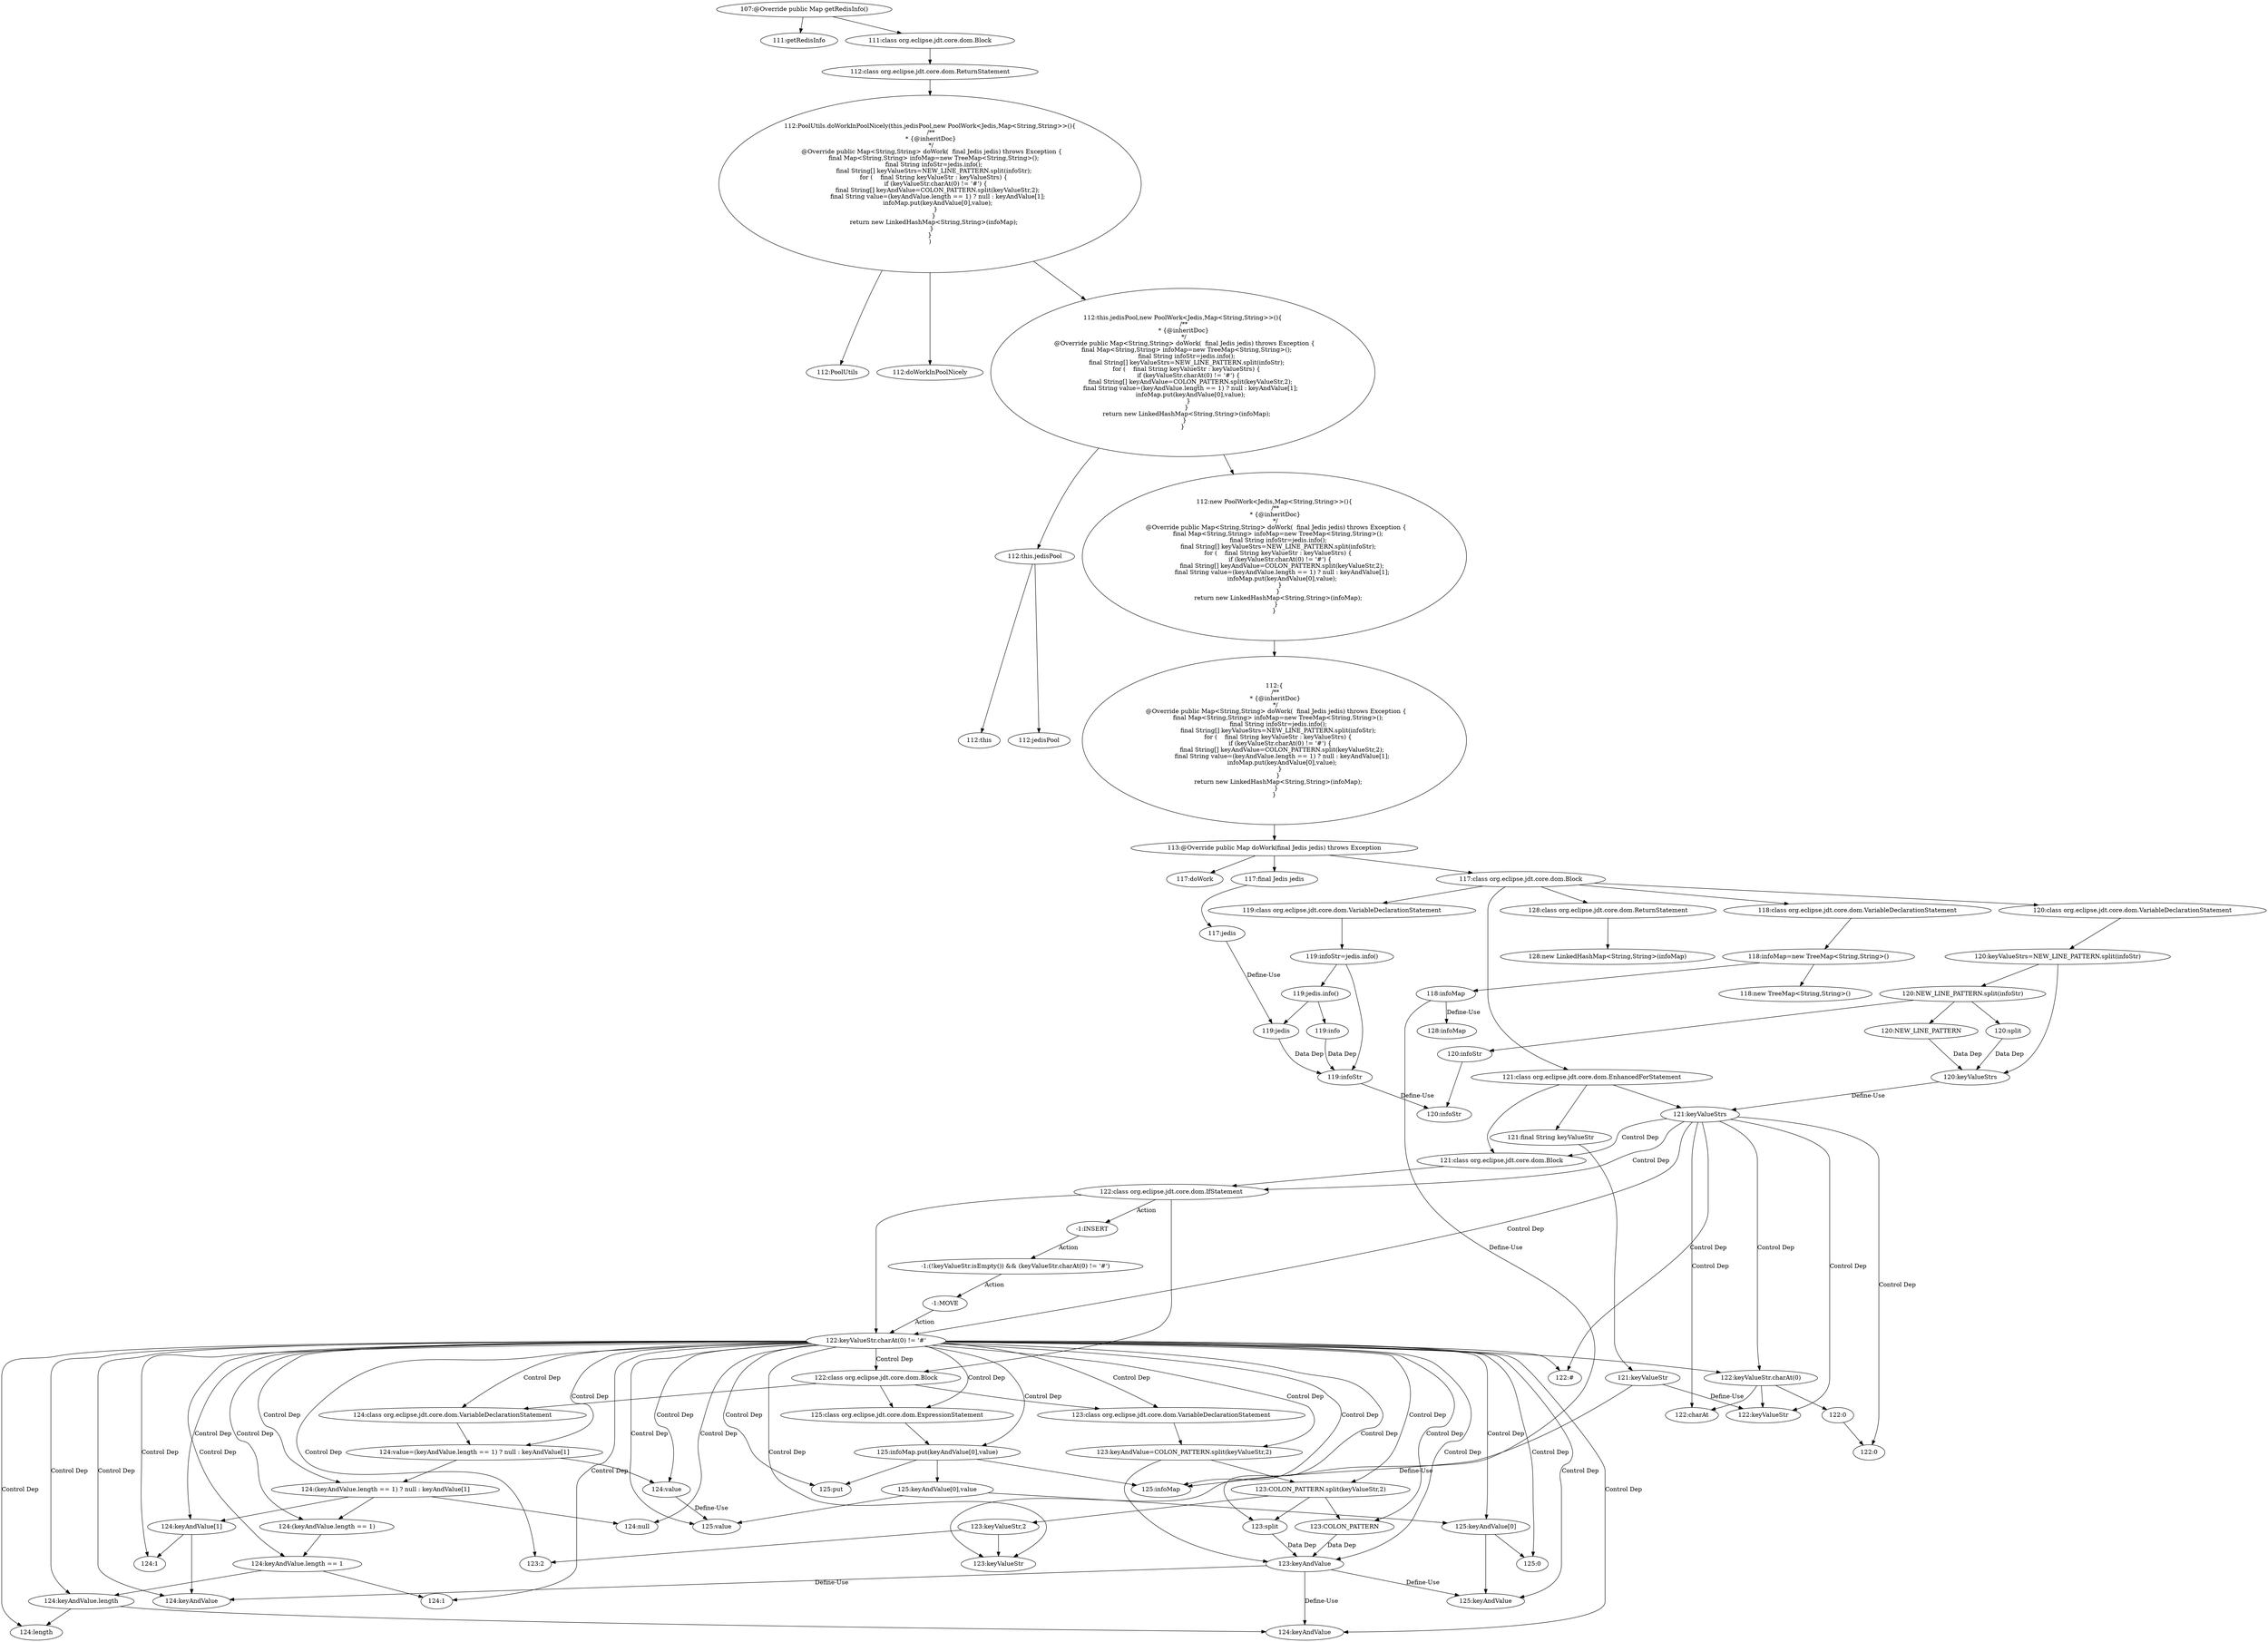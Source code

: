 digraph "KeysDAORedisImpl.getRedisInfo#?" {
0 [label="111:getRedisInfo" shape=ellipse]
1 [label="112:PoolUtils" shape=ellipse]
2 [label="112:doWorkInPoolNicely" shape=ellipse]
3 [label="112:this" shape=ellipse]
4 [label="112:jedisPool" shape=ellipse]
5 [label="112:this.jedisPool" shape=ellipse]
6 [label="117:doWork" shape=ellipse]
7 [label="117:jedis" shape=ellipse]
8 [label="117:final Jedis jedis" shape=ellipse]
9 [label="118:infoMap" shape=ellipse]
10 [label="118:new TreeMap<String,String>()" shape=ellipse]
11 [label="118:infoMap=new TreeMap<String,String>()" shape=ellipse]
12 [label="118:class org.eclipse.jdt.core.dom.VariableDeclarationStatement" shape=ellipse]
13 [label="119:infoStr" shape=ellipse]
14 [label="119:jedis" shape=ellipse]
15 [label="119:info" shape=ellipse]
16 [label="119:jedis.info()" shape=ellipse]
17 [label="119:infoStr=jedis.info()" shape=ellipse]
18 [label="119:class org.eclipse.jdt.core.dom.VariableDeclarationStatement" shape=ellipse]
19 [label="120:keyValueStrs" shape=ellipse]
20 [label="120:NEW_LINE_PATTERN" shape=ellipse]
21 [label="120:split" shape=ellipse]
22 [label="120:infoStr" shape=ellipse]
23 [label="120:infoStr" shape=ellipse]
24 [label="120:NEW_LINE_PATTERN.split(infoStr)" shape=ellipse]
25 [label="120:keyValueStrs=NEW_LINE_PATTERN.split(infoStr)" shape=ellipse]
26 [label="120:class org.eclipse.jdt.core.dom.VariableDeclarationStatement" shape=ellipse]
27 [label="121:keyValueStr" shape=ellipse]
28 [label="121:final String keyValueStr" shape=ellipse]
29 [label="121:keyValueStrs" shape=ellipse]
30 [label="122:keyValueStr" shape=ellipse]
31 [label="122:charAt" shape=ellipse]
32 [label="122:0" shape=ellipse]
33 [label="122:0" shape=ellipse]
34 [label="122:keyValueStr.charAt(0)" shape=ellipse]
35 [label="122:#" shape=ellipse]
36 [label="122:keyValueStr.charAt(0) != '#'" shape=ellipse]
37 [label="123:keyAndValue" shape=ellipse]
38 [label="123:COLON_PATTERN" shape=ellipse]
39 [label="123:split" shape=ellipse]
40 [label="123:keyValueStr" shape=ellipse]
41 [label="123:2" shape=ellipse]
42 [label="123:keyValueStr,2" shape=ellipse]
43 [label="123:COLON_PATTERN.split(keyValueStr,2)" shape=ellipse]
44 [label="123:keyAndValue=COLON_PATTERN.split(keyValueStr,2)" shape=ellipse]
45 [label="123:class org.eclipse.jdt.core.dom.VariableDeclarationStatement" shape=ellipse]
46 [label="124:value" shape=ellipse]
47 [label="124:length" shape=ellipse]
48 [label="124:keyAndValue" shape=ellipse]
49 [label="124:keyAndValue.length" shape=ellipse]
50 [label="124:1" shape=ellipse]
51 [label="124:keyAndValue.length == 1" shape=ellipse]
52 [label="124:(keyAndValue.length == 1)" shape=ellipse]
53 [label="124:null" shape=ellipse]
54 [label="124:keyAndValue" shape=ellipse]
55 [label="124:1" shape=ellipse]
56 [label="124:keyAndValue[1]" shape=ellipse]
57 [label="124:(keyAndValue.length == 1) ? null : keyAndValue[1]" shape=ellipse]
58 [label="124:value=(keyAndValue.length == 1) ? null : keyAndValue[1]" shape=ellipse]
59 [label="124:class org.eclipse.jdt.core.dom.VariableDeclarationStatement" shape=ellipse]
60 [label="125:infoMap" shape=ellipse]
61 [label="125:put" shape=ellipse]
62 [label="125:keyAndValue" shape=ellipse]
63 [label="125:0" shape=ellipse]
64 [label="125:keyAndValue[0]" shape=ellipse]
65 [label="125:value" shape=ellipse]
66 [label="125:keyAndValue[0],value" shape=ellipse]
67 [label="125:infoMap.put(keyAndValue[0],value)" shape=ellipse]
68 [label="125:class org.eclipse.jdt.core.dom.ExpressionStatement" shape=ellipse]
69 [label="122:class org.eclipse.jdt.core.dom.Block" shape=ellipse]
70 [label="122:class org.eclipse.jdt.core.dom.IfStatement" shape=ellipse]
71 [label="121:class org.eclipse.jdt.core.dom.Block" shape=ellipse]
72 [label="121:class org.eclipse.jdt.core.dom.EnhancedForStatement" shape=ellipse]
73 [label="128:infoMap" shape=ellipse]
74 [label="128:new LinkedHashMap<String,String>(infoMap)" shape=ellipse]
75 [label="128:class org.eclipse.jdt.core.dom.ReturnStatement" shape=ellipse]
76 [label="117:class org.eclipse.jdt.core.dom.Block" shape=ellipse]
77 [label="113:@Override public Map doWork(final Jedis jedis) throws Exception" shape=ellipse]
78 [label="112:{\n  /** \n * {@inheritDoc}\n */\n  @Override public Map<String,String> doWork(  final Jedis jedis) throws Exception {\n    final Map<String,String> infoMap=new TreeMap<String,String>();\n    final String infoStr=jedis.info();\n    final String[] keyValueStrs=NEW_LINE_PATTERN.split(infoStr);\n    for (    final String keyValueStr : keyValueStrs) {\n      if (keyValueStr.charAt(0) != '#') {\n        final String[] keyAndValue=COLON_PATTERN.split(keyValueStr,2);\n        final String value=(keyAndValue.length == 1) ? null : keyAndValue[1];\n        infoMap.put(keyAndValue[0],value);\n      }\n    }\n    return new LinkedHashMap<String,String>(infoMap);\n  }\n}\n" shape=ellipse]
79 [label="112:new PoolWork<Jedis,Map<String,String>>(){\n  /** \n * {@inheritDoc}\n */\n  @Override public Map<String,String> doWork(  final Jedis jedis) throws Exception {\n    final Map<String,String> infoMap=new TreeMap<String,String>();\n    final String infoStr=jedis.info();\n    final String[] keyValueStrs=NEW_LINE_PATTERN.split(infoStr);\n    for (    final String keyValueStr : keyValueStrs) {\n      if (keyValueStr.charAt(0) != '#') {\n        final String[] keyAndValue=COLON_PATTERN.split(keyValueStr,2);\n        final String value=(keyAndValue.length == 1) ? null : keyAndValue[1];\n        infoMap.put(keyAndValue[0],value);\n      }\n    }\n    return new LinkedHashMap<String,String>(infoMap);\n  }\n}\n" shape=ellipse]
80 [label="112:this.jedisPool,new PoolWork<Jedis,Map<String,String>>(){\n  /** \n * {@inheritDoc}\n */\n  @Override public Map<String,String> doWork(  final Jedis jedis) throws Exception {\n    final Map<String,String> infoMap=new TreeMap<String,String>();\n    final String infoStr=jedis.info();\n    final String[] keyValueStrs=NEW_LINE_PATTERN.split(infoStr);\n    for (    final String keyValueStr : keyValueStrs) {\n      if (keyValueStr.charAt(0) != '#') {\n        final String[] keyAndValue=COLON_PATTERN.split(keyValueStr,2);\n        final String value=(keyAndValue.length == 1) ? null : keyAndValue[1];\n        infoMap.put(keyAndValue[0],value);\n      }\n    }\n    return new LinkedHashMap<String,String>(infoMap);\n  }\n}\n" shape=ellipse]
81 [label="112:PoolUtils.doWorkInPoolNicely(this.jedisPool,new PoolWork<Jedis,Map<String,String>>(){\n  /** \n * {@inheritDoc}\n */\n  @Override public Map<String,String> doWork(  final Jedis jedis) throws Exception {\n    final Map<String,String> infoMap=new TreeMap<String,String>();\n    final String infoStr=jedis.info();\n    final String[] keyValueStrs=NEW_LINE_PATTERN.split(infoStr);\n    for (    final String keyValueStr : keyValueStrs) {\n      if (keyValueStr.charAt(0) != '#') {\n        final String[] keyAndValue=COLON_PATTERN.split(keyValueStr,2);\n        final String value=(keyAndValue.length == 1) ? null : keyAndValue[1];\n        infoMap.put(keyAndValue[0],value);\n      }\n    }\n    return new LinkedHashMap<String,String>(infoMap);\n  }\n}\n)" shape=ellipse]
82 [label="112:class org.eclipse.jdt.core.dom.ReturnStatement" shape=ellipse]
83 [label="111:class org.eclipse.jdt.core.dom.Block" shape=ellipse]
84 [label="107:@Override public Map getRedisInfo()" shape=ellipse]
85 [label="-1:INSERT" shape=ellipse]
86 [label="-1:(!keyValueStr.isEmpty()) && (keyValueStr.charAt(0) != '#')" shape=ellipse]
87 [label="-1:MOVE" shape=ellipse]
5 -> 3 [label=""];
5 -> 4 [label=""];
7 -> 14 [label="Define-Use"];
8 -> 7 [label=""];
9 -> 60 [label="Define-Use"];
9 -> 73 [label="Define-Use"];
11 -> 9 [label=""];
11 -> 10 [label=""];
12 -> 11 [label=""];
13 -> 22 [label="Define-Use"];
14 -> 13 [label="Data Dep"];
15 -> 13 [label="Data Dep"];
16 -> 14 [label=""];
16 -> 15 [label=""];
17 -> 13 [label=""];
17 -> 16 [label=""];
18 -> 17 [label=""];
19 -> 29 [label="Define-Use"];
20 -> 19 [label="Data Dep"];
21 -> 19 [label="Data Dep"];
23 -> 22 [label=""];
24 -> 20 [label=""];
24 -> 21 [label=""];
24 -> 23 [label=""];
25 -> 19 [label=""];
25 -> 24 [label=""];
26 -> 25 [label=""];
27 -> 30 [label="Define-Use"];
27 -> 40 [label="Define-Use"];
28 -> 27 [label=""];
29 -> 71 [label="Control Dep"];
29 -> 70 [label="Control Dep"];
29 -> 36 [label="Control Dep"];
29 -> 34 [label="Control Dep"];
29 -> 30 [label="Control Dep"];
29 -> 31 [label="Control Dep"];
29 -> 32 [label="Control Dep"];
29 -> 35 [label="Control Dep"];
33 -> 32 [label=""];
34 -> 30 [label=""];
34 -> 31 [label=""];
34 -> 33 [label=""];
36 -> 34 [label=""];
36 -> 35 [label=""];
36 -> 69 [label="Control Dep"];
36 -> 45 [label="Control Dep"];
36 -> 44 [label="Control Dep"];
36 -> 37 [label="Control Dep"];
36 -> 43 [label="Control Dep"];
36 -> 38 [label="Control Dep"];
36 -> 39 [label="Control Dep"];
36 -> 40 [label="Control Dep"];
36 -> 41 [label="Control Dep"];
36 -> 59 [label="Control Dep"];
36 -> 58 [label="Control Dep"];
36 -> 46 [label="Control Dep"];
36 -> 57 [label="Control Dep"];
36 -> 52 [label="Control Dep"];
36 -> 51 [label="Control Dep"];
36 -> 49 [label="Control Dep"];
36 -> 47 [label="Control Dep"];
36 -> 48 [label="Control Dep"];
36 -> 50 [label="Control Dep"];
36 -> 53 [label="Control Dep"];
36 -> 56 [label="Control Dep"];
36 -> 54 [label="Control Dep"];
36 -> 55 [label="Control Dep"];
36 -> 68 [label="Control Dep"];
36 -> 67 [label="Control Dep"];
36 -> 60 [label="Control Dep"];
36 -> 61 [label="Control Dep"];
36 -> 64 [label="Control Dep"];
36 -> 62 [label="Control Dep"];
36 -> 63 [label="Control Dep"];
36 -> 65 [label="Control Dep"];
37 -> 48 [label="Define-Use"];
37 -> 54 [label="Define-Use"];
37 -> 62 [label="Define-Use"];
38 -> 37 [label="Data Dep"];
39 -> 37 [label="Data Dep"];
42 -> 40 [label=""];
42 -> 41 [label=""];
43 -> 38 [label=""];
43 -> 39 [label=""];
43 -> 42 [label=""];
44 -> 37 [label=""];
44 -> 43 [label=""];
45 -> 44 [label=""];
46 -> 65 [label="Define-Use"];
49 -> 47 [label=""];
49 -> 48 [label=""];
51 -> 49 [label=""];
51 -> 50 [label=""];
52 -> 51 [label=""];
56 -> 54 [label=""];
56 -> 55 [label=""];
57 -> 52 [label=""];
57 -> 53 [label=""];
57 -> 56 [label=""];
58 -> 46 [label=""];
58 -> 57 [label=""];
59 -> 58 [label=""];
64 -> 62 [label=""];
64 -> 63 [label=""];
66 -> 64 [label=""];
66 -> 65 [label=""];
67 -> 60 [label=""];
67 -> 61 [label=""];
67 -> 66 [label=""];
68 -> 67 [label=""];
69 -> 45 [label=""];
69 -> 59 [label=""];
69 -> 68 [label=""];
70 -> 36 [label=""];
70 -> 69 [label=""];
70 -> 85 [label="Action"];
71 -> 70 [label=""];
72 -> 28 [label=""];
72 -> 29 [label=""];
72 -> 71 [label=""];
75 -> 74 [label=""];
76 -> 12 [label=""];
76 -> 18 [label=""];
76 -> 26 [label=""];
76 -> 72 [label=""];
76 -> 75 [label=""];
77 -> 6 [label=""];
77 -> 8 [label=""];
77 -> 76 [label=""];
78 -> 77 [label=""];
79 -> 78 [label=""];
80 -> 5 [label=""];
80 -> 79 [label=""];
81 -> 1 [label=""];
81 -> 2 [label=""];
81 -> 80 [label=""];
82 -> 81 [label=""];
83 -> 82 [label=""];
84 -> 0 [label=""];
84 -> 83 [label=""];
85 -> 86 [label="Action"];
86 -> 87 [label="Action"];
87 -> 36 [label="Action"];
}